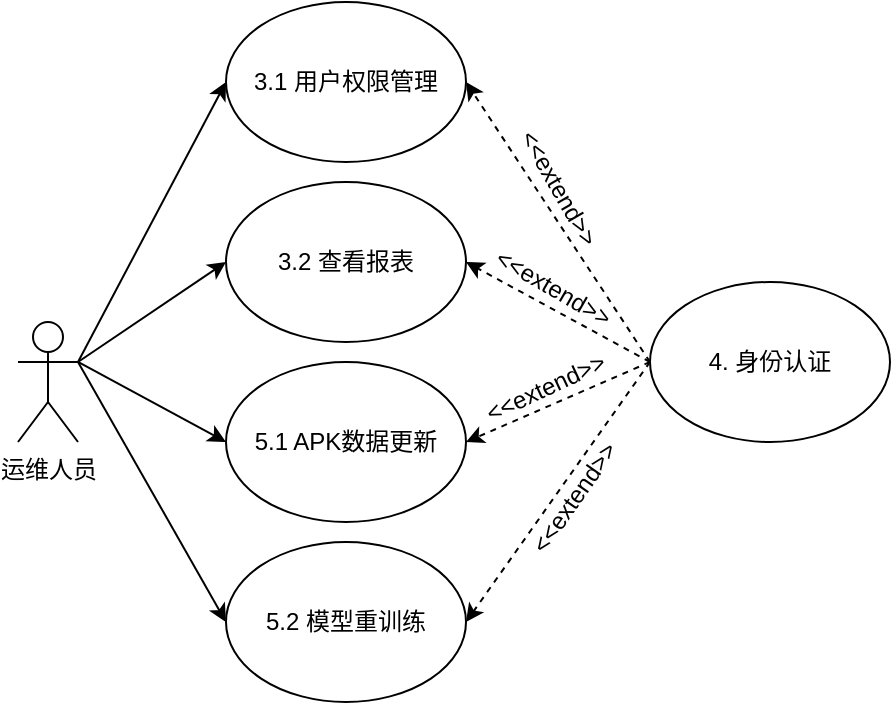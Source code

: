 <mxfile version="23.1.8" type="github">
  <diagram name="第 1 页" id="m4R4y16XppHf2_eSmbMv">
    <mxGraphModel dx="1050" dy="574" grid="1" gridSize="10" guides="1" tooltips="1" connect="1" arrows="1" fold="1" page="1" pageScale="1" pageWidth="827" pageHeight="1169" math="0" shadow="0">
      <root>
        <mxCell id="0" />
        <mxCell id="1" parent="0" />
        <mxCell id="ozoMpvkCseTEtSfeOwfC-1" style="rounded=0;orthogonalLoop=1;jettySize=auto;html=1;exitX=1;exitY=0.333;exitDx=0;exitDy=0;exitPerimeter=0;entryX=0;entryY=0.5;entryDx=0;entryDy=0;" parent="1" source="ozoMpvkCseTEtSfeOwfC-5" target="ozoMpvkCseTEtSfeOwfC-6" edge="1">
          <mxGeometry relative="1" as="geometry" />
        </mxCell>
        <mxCell id="ozoMpvkCseTEtSfeOwfC-4" style="rounded=0;orthogonalLoop=1;jettySize=auto;html=1;exitX=1;exitY=0.333;exitDx=0;exitDy=0;exitPerimeter=0;entryX=0;entryY=0.5;entryDx=0;entryDy=0;" parent="1" source="ozoMpvkCseTEtSfeOwfC-5" target="ozoMpvkCseTEtSfeOwfC-17" edge="1">
          <mxGeometry relative="1" as="geometry" />
        </mxCell>
        <mxCell id="LXSDuCBRp3da6oVukBno-4" style="rounded=0;orthogonalLoop=1;jettySize=auto;html=1;exitX=1;exitY=0.333;exitDx=0;exitDy=0;exitPerimeter=0;entryX=0;entryY=0.5;entryDx=0;entryDy=0;" edge="1" parent="1" source="ozoMpvkCseTEtSfeOwfC-5" target="LXSDuCBRp3da6oVukBno-1">
          <mxGeometry relative="1" as="geometry" />
        </mxCell>
        <mxCell id="LXSDuCBRp3da6oVukBno-11" style="rounded=0;orthogonalLoop=1;jettySize=auto;html=1;exitX=1;exitY=0.333;exitDx=0;exitDy=0;exitPerimeter=0;entryX=0;entryY=0.5;entryDx=0;entryDy=0;" edge="1" parent="1" source="ozoMpvkCseTEtSfeOwfC-5" target="LXSDuCBRp3da6oVukBno-10">
          <mxGeometry relative="1" as="geometry" />
        </mxCell>
        <mxCell id="ozoMpvkCseTEtSfeOwfC-5" value="运维人员" style="shape=umlActor;verticalLabelPosition=bottom;verticalAlign=top;html=1;outlineConnect=0;" parent="1" vertex="1">
          <mxGeometry x="250" y="320" width="30" height="60" as="geometry" />
        </mxCell>
        <mxCell id="ozoMpvkCseTEtSfeOwfC-6" value="3.1 用户权限管理" style="ellipse;whiteSpace=wrap;html=1;" parent="1" vertex="1">
          <mxGeometry x="354" y="160" width="120" height="80" as="geometry" />
        </mxCell>
        <mxCell id="ozoMpvkCseTEtSfeOwfC-8" style="rounded=0;orthogonalLoop=1;jettySize=auto;html=1;exitX=0;exitY=0.5;exitDx=0;exitDy=0;entryX=1;entryY=0.5;entryDx=0;entryDy=0;dashed=1;" parent="1" source="ozoMpvkCseTEtSfeOwfC-10" target="ozoMpvkCseTEtSfeOwfC-6" edge="1">
          <mxGeometry relative="1" as="geometry" />
        </mxCell>
        <mxCell id="LXSDuCBRp3da6oVukBno-2" style="rounded=0;orthogonalLoop=1;jettySize=auto;html=1;exitX=0;exitY=0.5;exitDx=0;exitDy=0;entryX=1;entryY=0.5;entryDx=0;entryDy=0;dashed=1;" edge="1" parent="1" source="ozoMpvkCseTEtSfeOwfC-10" target="ozoMpvkCseTEtSfeOwfC-17">
          <mxGeometry relative="1" as="geometry" />
        </mxCell>
        <mxCell id="LXSDuCBRp3da6oVukBno-8" style="rounded=0;orthogonalLoop=1;jettySize=auto;html=1;exitX=0;exitY=0.5;exitDx=0;exitDy=0;entryX=1;entryY=0.5;entryDx=0;entryDy=0;dashed=1;" edge="1" parent="1" source="ozoMpvkCseTEtSfeOwfC-10" target="LXSDuCBRp3da6oVukBno-1">
          <mxGeometry relative="1" as="geometry" />
        </mxCell>
        <mxCell id="LXSDuCBRp3da6oVukBno-13" style="rounded=0;orthogonalLoop=1;jettySize=auto;html=1;exitX=0;exitY=0.5;exitDx=0;exitDy=0;entryX=1;entryY=0.5;entryDx=0;entryDy=0;dashed=1;" edge="1" parent="1" source="ozoMpvkCseTEtSfeOwfC-10" target="LXSDuCBRp3da6oVukBno-10">
          <mxGeometry relative="1" as="geometry" />
        </mxCell>
        <mxCell id="ozoMpvkCseTEtSfeOwfC-10" value="4. 身份认证" style="ellipse;whiteSpace=wrap;html=1;" parent="1" vertex="1">
          <mxGeometry x="566" y="300" width="120" height="80" as="geometry" />
        </mxCell>
        <mxCell id="ozoMpvkCseTEtSfeOwfC-11" value="&amp;lt;&amp;lt;extend&amp;gt;&amp;gt;" style="text;html=1;strokeColor=none;fillColor=none;align=center;verticalAlign=middle;whiteSpace=wrap;rounded=0;rotation=60;" parent="1" vertex="1">
          <mxGeometry x="485.5" y="240" width="70" height="25" as="geometry" />
        </mxCell>
        <mxCell id="ozoMpvkCseTEtSfeOwfC-17" value="3.2 查看报表" style="ellipse;whiteSpace=wrap;html=1;" parent="1" vertex="1">
          <mxGeometry x="354" y="250" width="120" height="80" as="geometry" />
        </mxCell>
        <mxCell id="ozoMpvkCseTEtSfeOwfC-18" value="&amp;lt;&amp;lt;extend&amp;gt;&amp;gt;" style="text;html=1;strokeColor=none;fillColor=none;align=center;verticalAlign=middle;whiteSpace=wrap;rounded=0;rotation=30;" parent="1" vertex="1">
          <mxGeometry x="479.5" y="290" width="76" height="25" as="geometry" />
        </mxCell>
        <mxCell id="LXSDuCBRp3da6oVukBno-1" value="5.1 APK数据更新" style="ellipse;whiteSpace=wrap;html=1;" vertex="1" parent="1">
          <mxGeometry x="354" y="340" width="120" height="80" as="geometry" />
        </mxCell>
        <mxCell id="LXSDuCBRp3da6oVukBno-9" value="&amp;lt;&amp;lt;extend&amp;gt;&amp;gt;" style="text;html=1;strokeColor=none;fillColor=none;align=center;verticalAlign=middle;whiteSpace=wrap;rounded=0;rotation=-55;" vertex="1" parent="1">
          <mxGeometry x="490" y="395" width="76" height="25" as="geometry" />
        </mxCell>
        <mxCell id="LXSDuCBRp3da6oVukBno-10" value="5.2 模型重训练" style="ellipse;whiteSpace=wrap;html=1;" vertex="1" parent="1">
          <mxGeometry x="354" y="430" width="120" height="80" as="geometry" />
        </mxCell>
        <mxCell id="LXSDuCBRp3da6oVukBno-14" value="&amp;lt;&amp;lt;extend&amp;gt;&amp;gt;" style="text;html=1;strokeColor=none;fillColor=none;align=center;verticalAlign=middle;whiteSpace=wrap;rounded=0;rotation=-25;" vertex="1" parent="1">
          <mxGeometry x="476" y="340.5" width="76" height="25" as="geometry" />
        </mxCell>
      </root>
    </mxGraphModel>
  </diagram>
</mxfile>
